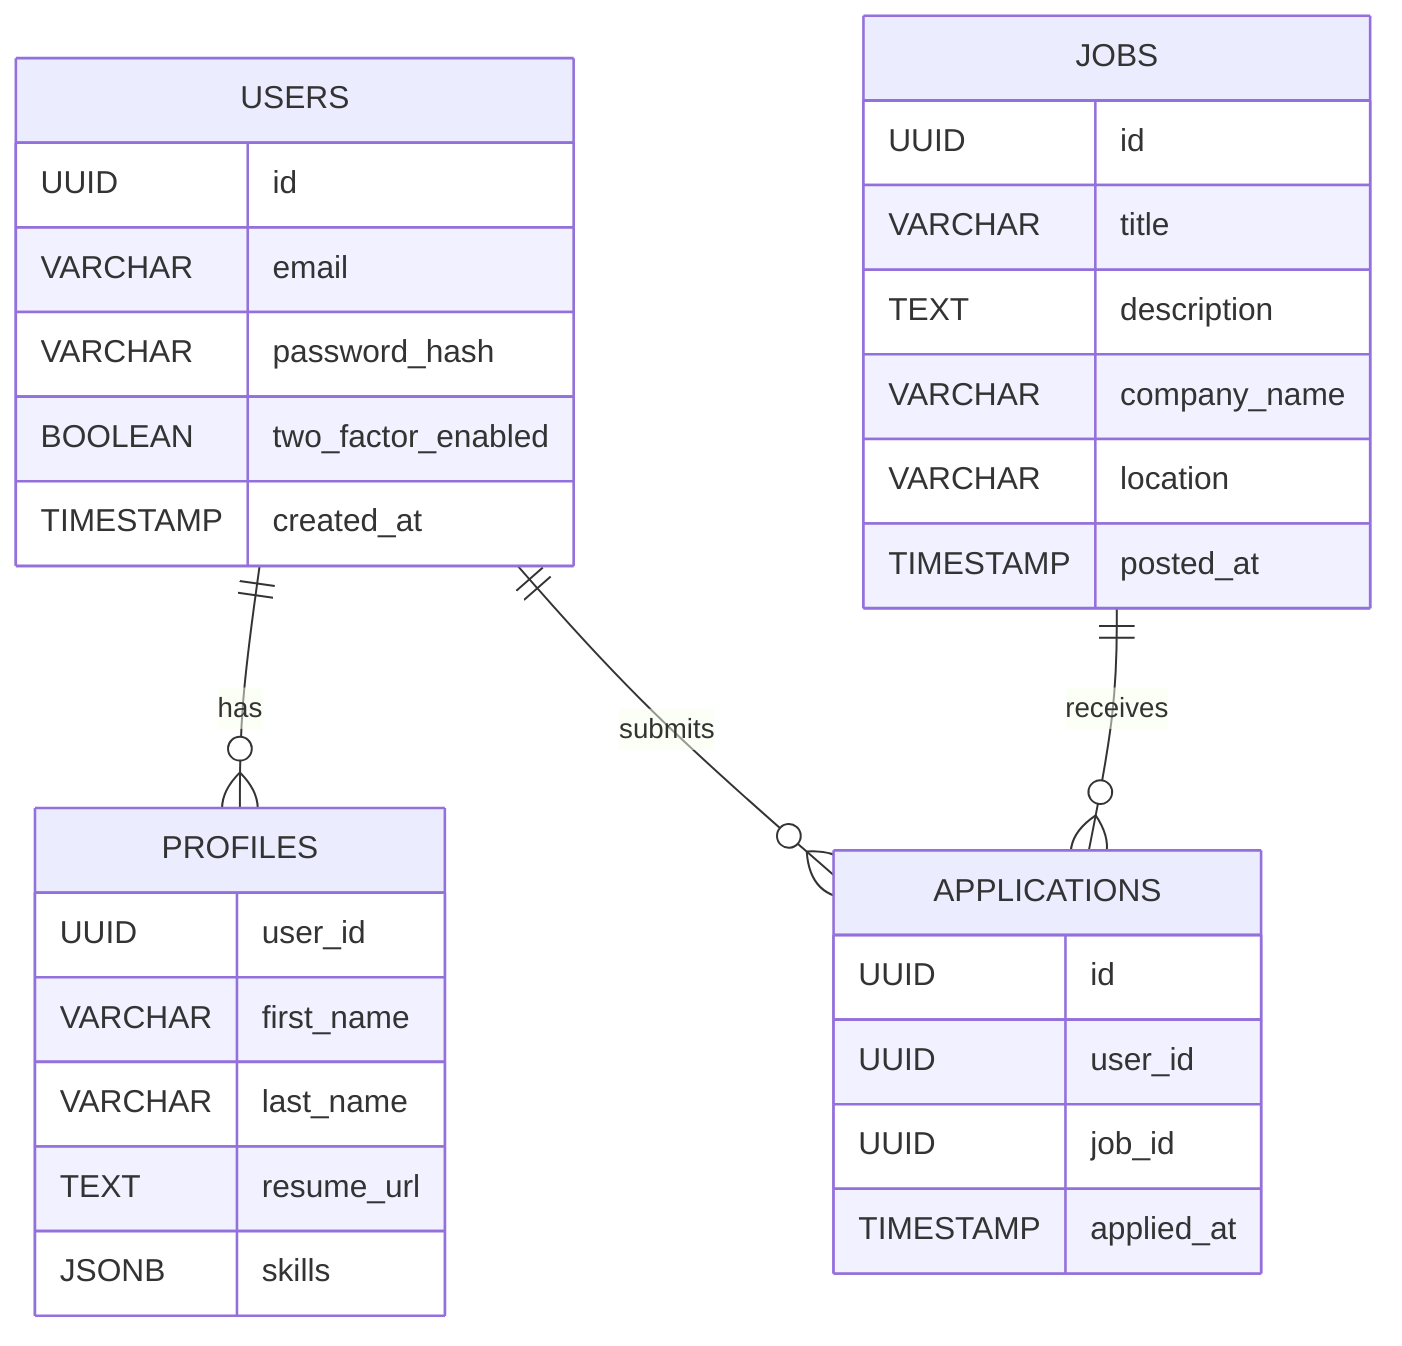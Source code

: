 erDiagram
    USERS {
        UUID id
        VARCHAR email
        VARCHAR password_hash
        BOOLEAN two_factor_enabled
        TIMESTAMP created_at
    }

    PROFILES {
        UUID user_id
        VARCHAR first_name
        VARCHAR last_name
        TEXT resume_url
        JSONB skills
    }

    JOBS {
        UUID id
        VARCHAR title
        TEXT description
        VARCHAR company_name
        VARCHAR location
        TIMESTAMP posted_at
    }

    APPLICATIONS {
        UUID id
        UUID user_id
        UUID job_id
        TIMESTAMP applied_at
    }

    USERS ||--o{ PROFILES : has
    USERS ||--o{ APPLICATIONS : submits
    JOBS ||--o{ APPLICATIONS : receives